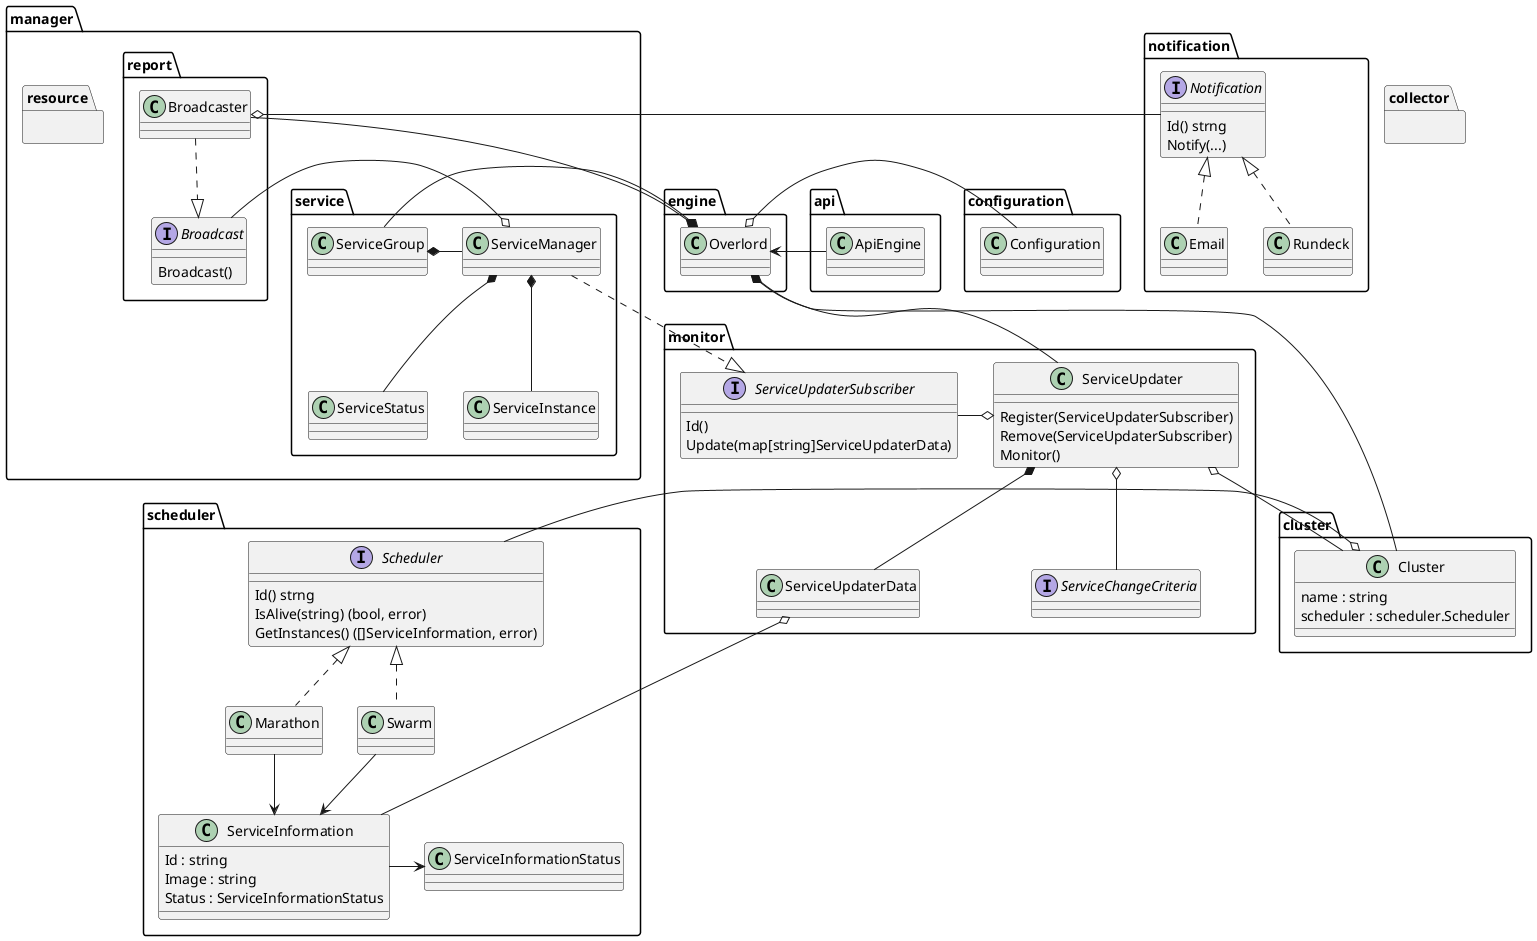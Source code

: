 @startuml
package manager {

    package service {
        class ServiceGroup
        class ServiceManager
        class ServiceInstance
        class ServiceStatus

        ServiceGroup *- ServiceManager
        ServiceManager *-- ServiceInstance
        ServiceManager *-- ServiceStatus
    }

    package resource {

    }

    package report {
      interface Broadcast {
        Broadcast()
      }
      class Broadcaster

      Broadcaster ..|> Broadcast
    }
}

package engine {
    class Overlord
}

package configuration {
  class Configuration
}

package cluster {
    class Cluster {
        name : string
        scheduler : scheduler.Scheduler
    }
}

package monitor {
    class ServiceUpdater {
        Register(ServiceUpdaterSubscriber)
        Remove(ServiceUpdaterSubscriber)
        Monitor()
    }
    interface ServiceUpdaterSubscriber {
        Id()
        Update(map[string]ServiceUpdaterData)
    }
    class ServiceUpdaterData
    interface ServiceChangeCriteria

    ServiceUpdater o- ServiceUpdaterSubscriber
    ServiceUpdater *-- ServiceUpdaterData
    ServiceUpdater o-- ServiceChangeCriteria
}

package collector {
}

package notification {
    interface Notification {
        Id() strng
        Notify(...)
    }

    class Email
    class Rundeck

    Notification <|.. Email
    Notification <|.. Rundeck
}

package api {
  class ApiEngine
}

package scheduler {
    interface Scheduler {
        Id() strng
        IsAlive(string) (bool, error)
        GetInstances() ([]ServiceInformation, error)
    }

    class ServiceInformation {
        Id : string
        Image : string
        Status : ServiceInformationStatus
    }

    class Swarm
    class Marathon
    class ServiceInformationStatus

    Scheduler <|.. Swarm
    Scheduler <|.. Marathon

    Swarm --> ServiceInformation
    Marathon --> ServiceInformation
    ServiceInformation -> ServiceInformationStatus
}

ApiEngine -> Overlord

ServiceManager ..|> ServiceUpdaterSubscriber
ServiceManager o- Broadcast

ServiceGroup -* Overlord

Overlord *- ServiceUpdater
Overlord *- Cluster
Overlord o- Configuration
Overlord *- Broadcaster

Broadcaster o- Notification

Cluster o- Scheduler
ServiceUpdater o-- Cluster
ServiceUpdaterData o-- ServiceInformation
@enduml
